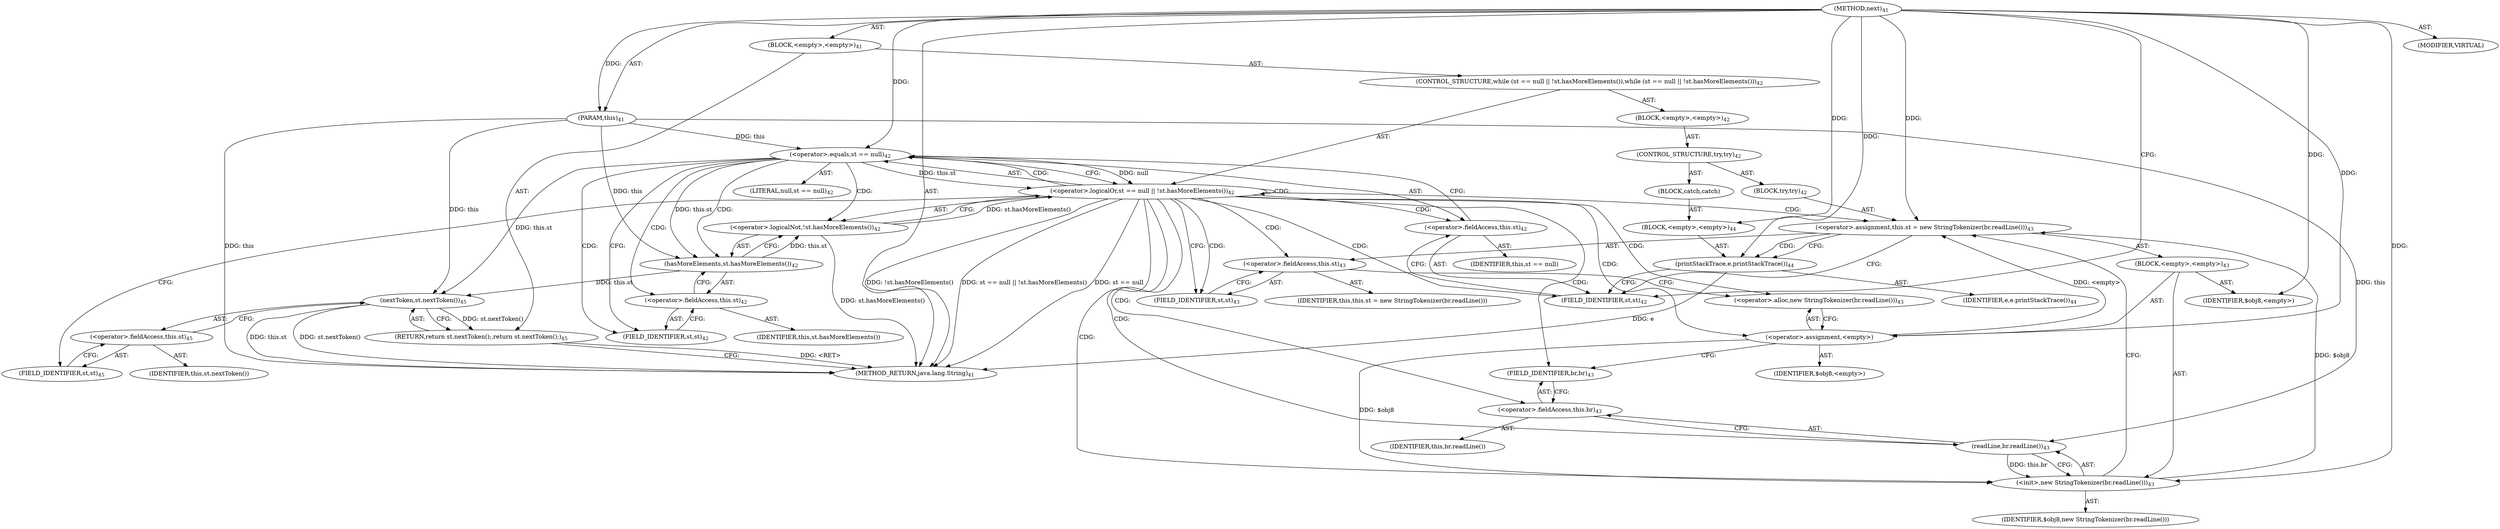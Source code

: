 digraph "next" {  
"265" [label = <(METHOD,next)<SUB>41</SUB>> ]
"266" [label = <(PARAM,this)<SUB>41</SUB>> ]
"267" [label = <(BLOCK,&lt;empty&gt;,&lt;empty&gt;)<SUB>41</SUB>> ]
"268" [label = <(CONTROL_STRUCTURE,while (st == null || !st.hasMoreElements()),while (st == null || !st.hasMoreElements()))<SUB>42</SUB>> ]
"269" [label = <(&lt;operator&gt;.logicalOr,st == null || !st.hasMoreElements())<SUB>42</SUB>> ]
"270" [label = <(&lt;operator&gt;.equals,st == null)<SUB>42</SUB>> ]
"271" [label = <(&lt;operator&gt;.fieldAccess,this.st)<SUB>42</SUB>> ]
"272" [label = <(IDENTIFIER,this,st == null)> ]
"273" [label = <(FIELD_IDENTIFIER,st,st)<SUB>42</SUB>> ]
"274" [label = <(LITERAL,null,st == null)<SUB>42</SUB>> ]
"275" [label = <(&lt;operator&gt;.logicalNot,!st.hasMoreElements())<SUB>42</SUB>> ]
"276" [label = <(hasMoreElements,st.hasMoreElements())<SUB>42</SUB>> ]
"277" [label = <(&lt;operator&gt;.fieldAccess,this.st)<SUB>42</SUB>> ]
"278" [label = <(IDENTIFIER,this,st.hasMoreElements())> ]
"279" [label = <(FIELD_IDENTIFIER,st,st)<SUB>42</SUB>> ]
"280" [label = <(BLOCK,&lt;empty&gt;,&lt;empty&gt;)<SUB>42</SUB>> ]
"281" [label = <(CONTROL_STRUCTURE,try,try)<SUB>42</SUB>> ]
"282" [label = <(BLOCK,try,try)<SUB>42</SUB>> ]
"283" [label = <(&lt;operator&gt;.assignment,this.st = new StringTokenizer(br.readLine()))<SUB>43</SUB>> ]
"284" [label = <(&lt;operator&gt;.fieldAccess,this.st)<SUB>43</SUB>> ]
"285" [label = <(IDENTIFIER,this,this.st = new StringTokenizer(br.readLine()))> ]
"286" [label = <(FIELD_IDENTIFIER,st,st)<SUB>43</SUB>> ]
"287" [label = <(BLOCK,&lt;empty&gt;,&lt;empty&gt;)<SUB>43</SUB>> ]
"288" [label = <(&lt;operator&gt;.assignment,&lt;empty&gt;)> ]
"289" [label = <(IDENTIFIER,$obj8,&lt;empty&gt;)> ]
"290" [label = <(&lt;operator&gt;.alloc,new StringTokenizer(br.readLine()))<SUB>43</SUB>> ]
"291" [label = <(&lt;init&gt;,new StringTokenizer(br.readLine()))<SUB>43</SUB>> ]
"292" [label = <(IDENTIFIER,$obj8,new StringTokenizer(br.readLine()))> ]
"293" [label = <(readLine,br.readLine())<SUB>43</SUB>> ]
"294" [label = <(&lt;operator&gt;.fieldAccess,this.br)<SUB>43</SUB>> ]
"295" [label = <(IDENTIFIER,this,br.readLine())> ]
"296" [label = <(FIELD_IDENTIFIER,br,br)<SUB>43</SUB>> ]
"297" [label = <(IDENTIFIER,$obj8,&lt;empty&gt;)> ]
"298" [label = <(BLOCK,catch,catch)> ]
"299" [label = <(BLOCK,&lt;empty&gt;,&lt;empty&gt;)<SUB>44</SUB>> ]
"300" [label = <(printStackTrace,e.printStackTrace())<SUB>44</SUB>> ]
"301" [label = <(IDENTIFIER,e,e.printStackTrace())<SUB>44</SUB>> ]
"302" [label = <(RETURN,return st.nextToken();,return st.nextToken();)<SUB>45</SUB>> ]
"303" [label = <(nextToken,st.nextToken())<SUB>45</SUB>> ]
"304" [label = <(&lt;operator&gt;.fieldAccess,this.st)<SUB>45</SUB>> ]
"305" [label = <(IDENTIFIER,this,st.nextToken())> ]
"306" [label = <(FIELD_IDENTIFIER,st,st)<SUB>45</SUB>> ]
"307" [label = <(MODIFIER,VIRTUAL)> ]
"308" [label = <(METHOD_RETURN,java.lang.String)<SUB>41</SUB>> ]
  "265" -> "266"  [ label = "AST: "] 
  "265" -> "267"  [ label = "AST: "] 
  "265" -> "307"  [ label = "AST: "] 
  "265" -> "308"  [ label = "AST: "] 
  "267" -> "268"  [ label = "AST: "] 
  "267" -> "302"  [ label = "AST: "] 
  "268" -> "269"  [ label = "AST: "] 
  "268" -> "280"  [ label = "AST: "] 
  "269" -> "270"  [ label = "AST: "] 
  "269" -> "275"  [ label = "AST: "] 
  "270" -> "271"  [ label = "AST: "] 
  "270" -> "274"  [ label = "AST: "] 
  "271" -> "272"  [ label = "AST: "] 
  "271" -> "273"  [ label = "AST: "] 
  "275" -> "276"  [ label = "AST: "] 
  "276" -> "277"  [ label = "AST: "] 
  "277" -> "278"  [ label = "AST: "] 
  "277" -> "279"  [ label = "AST: "] 
  "280" -> "281"  [ label = "AST: "] 
  "281" -> "282"  [ label = "AST: "] 
  "281" -> "298"  [ label = "AST: "] 
  "282" -> "283"  [ label = "AST: "] 
  "283" -> "284"  [ label = "AST: "] 
  "283" -> "287"  [ label = "AST: "] 
  "284" -> "285"  [ label = "AST: "] 
  "284" -> "286"  [ label = "AST: "] 
  "287" -> "288"  [ label = "AST: "] 
  "287" -> "291"  [ label = "AST: "] 
  "287" -> "297"  [ label = "AST: "] 
  "288" -> "289"  [ label = "AST: "] 
  "288" -> "290"  [ label = "AST: "] 
  "291" -> "292"  [ label = "AST: "] 
  "291" -> "293"  [ label = "AST: "] 
  "293" -> "294"  [ label = "AST: "] 
  "294" -> "295"  [ label = "AST: "] 
  "294" -> "296"  [ label = "AST: "] 
  "298" -> "299"  [ label = "AST: "] 
  "299" -> "300"  [ label = "AST: "] 
  "300" -> "301"  [ label = "AST: "] 
  "302" -> "303"  [ label = "AST: "] 
  "303" -> "304"  [ label = "AST: "] 
  "304" -> "305"  [ label = "AST: "] 
  "304" -> "306"  [ label = "AST: "] 
  "302" -> "308"  [ label = "CFG: "] 
  "269" -> "286"  [ label = "CFG: "] 
  "269" -> "306"  [ label = "CFG: "] 
  "303" -> "302"  [ label = "CFG: "] 
  "270" -> "269"  [ label = "CFG: "] 
  "270" -> "279"  [ label = "CFG: "] 
  "275" -> "269"  [ label = "CFG: "] 
  "304" -> "303"  [ label = "CFG: "] 
  "271" -> "270"  [ label = "CFG: "] 
  "276" -> "275"  [ label = "CFG: "] 
  "306" -> "304"  [ label = "CFG: "] 
  "273" -> "271"  [ label = "CFG: "] 
  "277" -> "276"  [ label = "CFG: "] 
  "283" -> "273"  [ label = "CFG: "] 
  "283" -> "300"  [ label = "CFG: "] 
  "279" -> "277"  [ label = "CFG: "] 
  "284" -> "290"  [ label = "CFG: "] 
  "300" -> "273"  [ label = "CFG: "] 
  "286" -> "284"  [ label = "CFG: "] 
  "288" -> "296"  [ label = "CFG: "] 
  "291" -> "283"  [ label = "CFG: "] 
  "290" -> "288"  [ label = "CFG: "] 
  "293" -> "291"  [ label = "CFG: "] 
  "294" -> "293"  [ label = "CFG: "] 
  "296" -> "294"  [ label = "CFG: "] 
  "265" -> "273"  [ label = "CFG: "] 
  "302" -> "308"  [ label = "DDG: &lt;RET&gt;"] 
  "266" -> "308"  [ label = "DDG: this"] 
  "269" -> "308"  [ label = "DDG: st == null"] 
  "275" -> "308"  [ label = "DDG: st.hasMoreElements()"] 
  "269" -> "308"  [ label = "DDG: !st.hasMoreElements()"] 
  "269" -> "308"  [ label = "DDG: st == null || !st.hasMoreElements()"] 
  "303" -> "308"  [ label = "DDG: this.st"] 
  "303" -> "308"  [ label = "DDG: st.nextToken()"] 
  "300" -> "308"  [ label = "DDG: e"] 
  "265" -> "266"  [ label = "DDG: "] 
  "303" -> "302"  [ label = "DDG: st.nextToken()"] 
  "270" -> "269"  [ label = "DDG: this.st"] 
  "270" -> "269"  [ label = "DDG: null"] 
  "275" -> "269"  [ label = "DDG: st.hasMoreElements()"] 
  "266" -> "303"  [ label = "DDG: this"] 
  "270" -> "303"  [ label = "DDG: this.st"] 
  "276" -> "303"  [ label = "DDG: this.st"] 
  "266" -> "270"  [ label = "DDG: this"] 
  "265" -> "270"  [ label = "DDG: "] 
  "276" -> "275"  [ label = "DDG: this.st"] 
  "266" -> "276"  [ label = "DDG: this"] 
  "270" -> "276"  [ label = "DDG: this.st"] 
  "288" -> "283"  [ label = "DDG: &lt;empty&gt;"] 
  "291" -> "283"  [ label = "DDG: $obj8"] 
  "265" -> "283"  [ label = "DDG: "] 
  "265" -> "299"  [ label = "DDG: "] 
  "265" -> "288"  [ label = "DDG: "] 
  "265" -> "297"  [ label = "DDG: "] 
  "265" -> "300"  [ label = "DDG: "] 
  "288" -> "291"  [ label = "DDG: $obj8"] 
  "265" -> "291"  [ label = "DDG: "] 
  "293" -> "291"  [ label = "DDG: this.br"] 
  "266" -> "293"  [ label = "DDG: this"] 
  "269" -> "293"  [ label = "CDG: "] 
  "269" -> "288"  [ label = "CDG: "] 
  "269" -> "273"  [ label = "CDG: "] 
  "269" -> "290"  [ label = "CDG: "] 
  "269" -> "283"  [ label = "CDG: "] 
  "269" -> "291"  [ label = "CDG: "] 
  "269" -> "296"  [ label = "CDG: "] 
  "269" -> "294"  [ label = "CDG: "] 
  "269" -> "270"  [ label = "CDG: "] 
  "269" -> "286"  [ label = "CDG: "] 
  "269" -> "284"  [ label = "CDG: "] 
  "269" -> "271"  [ label = "CDG: "] 
  "269" -> "269"  [ label = "CDG: "] 
  "270" -> "277"  [ label = "CDG: "] 
  "270" -> "276"  [ label = "CDG: "] 
  "270" -> "279"  [ label = "CDG: "] 
  "270" -> "275"  [ label = "CDG: "] 
  "283" -> "300"  [ label = "CDG: "] 
}
